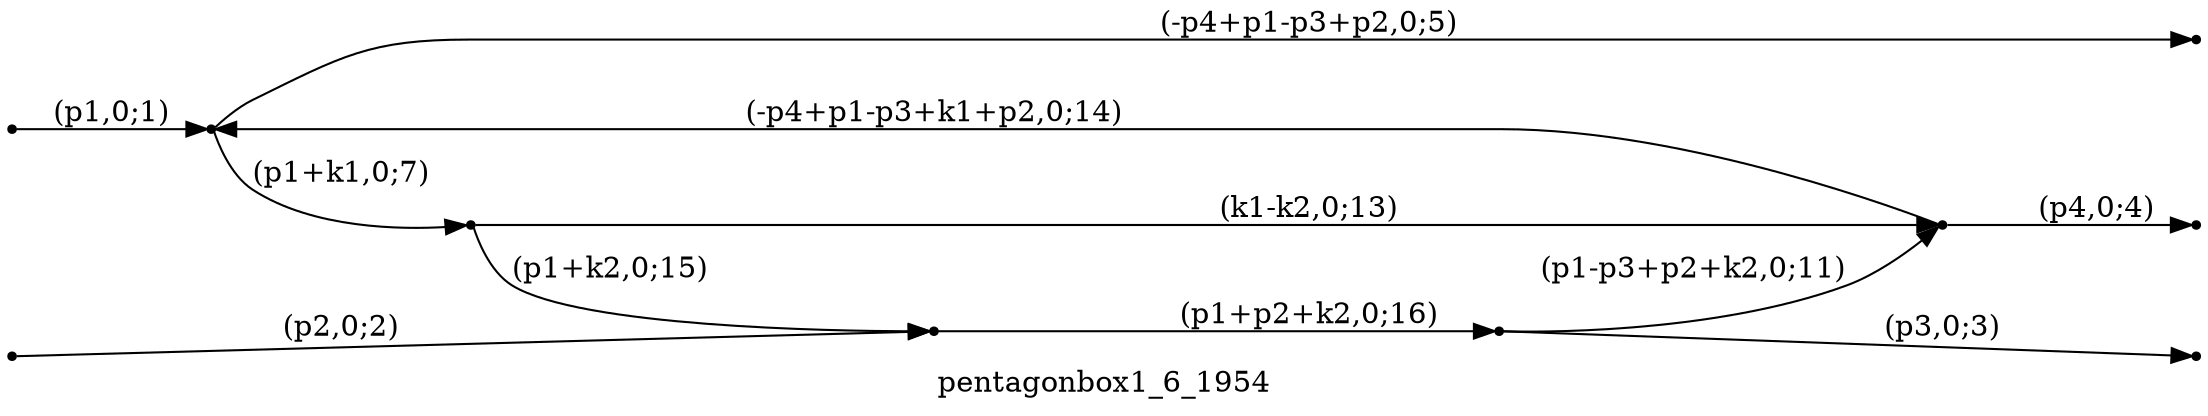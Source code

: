 digraph pentagonbox1_6_1954 {
  label="pentagonbox1_6_1954";
  rankdir="LR";
  subgraph edges {
    -1 -> 3 [label="(p1,0;1)"];
    -2 -> 5 [label="(p2,0;2)"];
    4 -> -3 [label="(p3,0;3)"];
    2 -> -4 [label="(p4,0;4)"];
    3 -> -5 [label="(-p4+p1-p3+p2,0;5)"];
    3 -> 1 [label="(p1+k1,0;7)"];
    4 -> 2 [label="(p1-p3+p2+k2,0;11)"];
    1 -> 2 [label="(k1-k2,0;13)"];
    2 -> 3 [label="(-p4+p1-p3+k1+p2,0;14)"];
    1 -> 5 [label="(p1+k2,0;15)"];
    5 -> 4 [label="(p1+p2+k2,0;16)"];
  }
  subgraph incoming { rank="source"; -1; -2; }
  subgraph outgoing { rank="sink"; -3; -4; -5; }
-5 [shape=point];
-4 [shape=point];
-3 [shape=point];
-2 [shape=point];
-1 [shape=point];
1 [shape=point];
2 [shape=point];
3 [shape=point];
4 [shape=point];
5 [shape=point];
}


